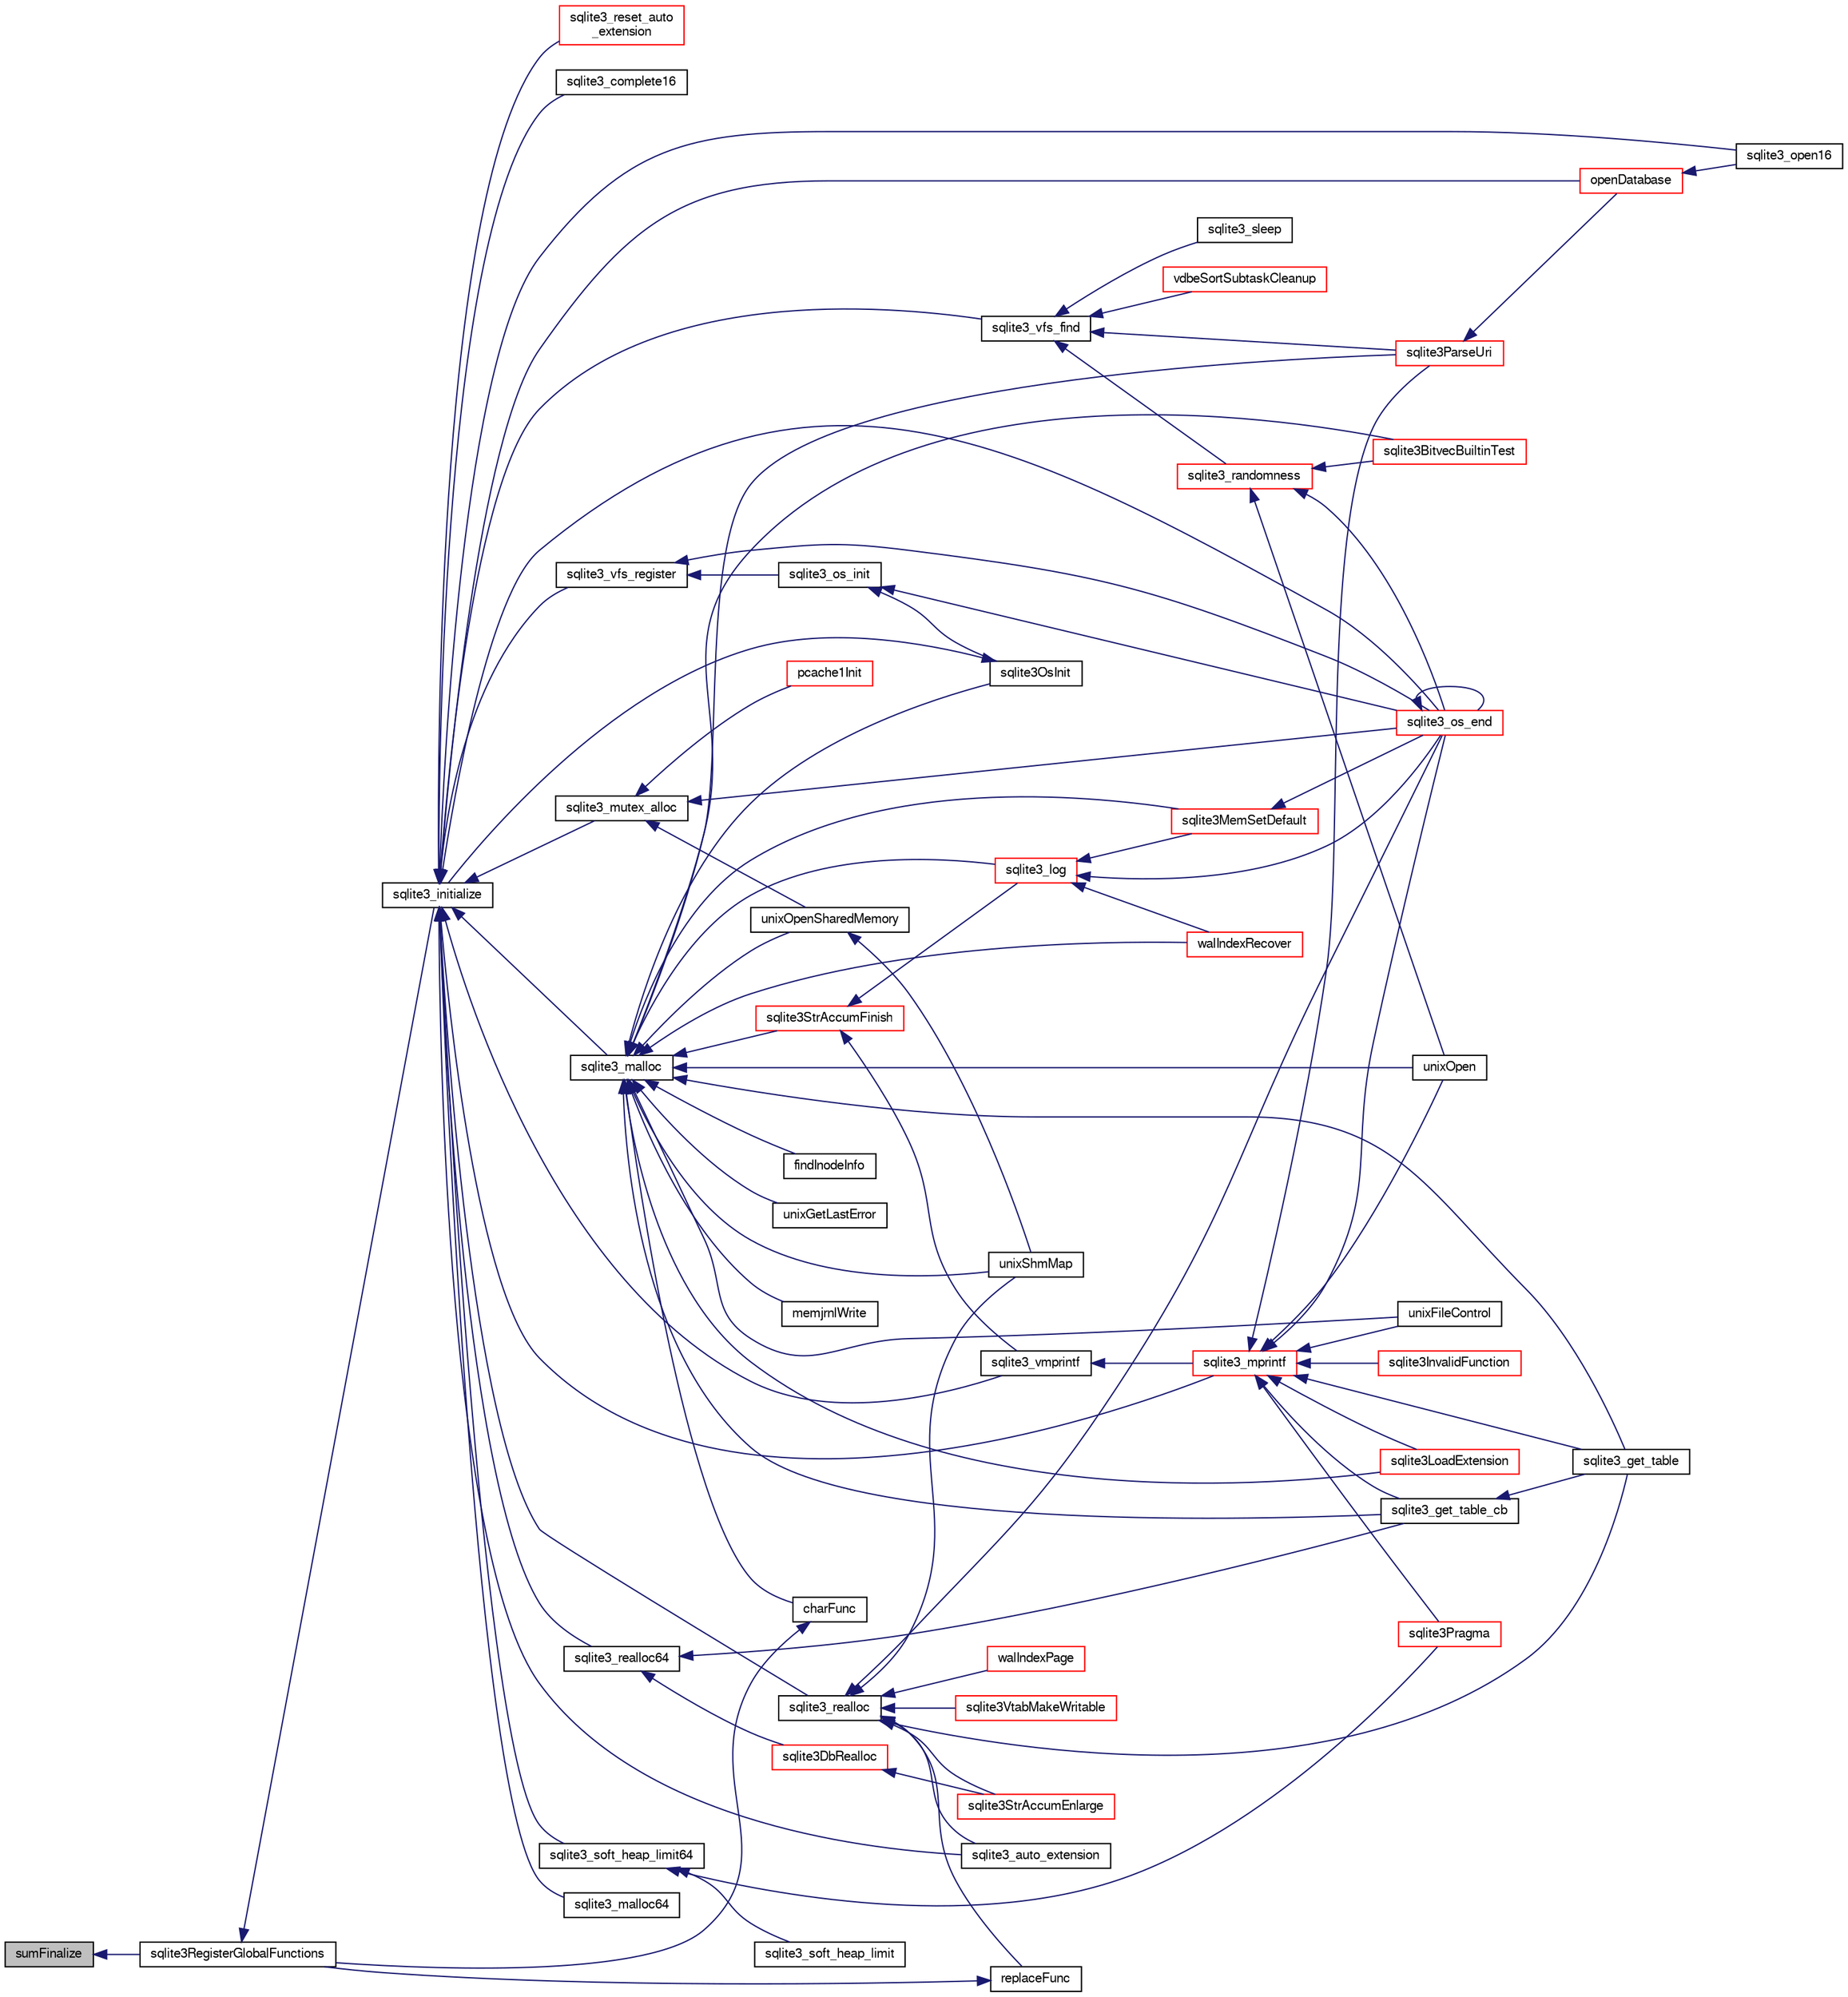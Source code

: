 digraph "sumFinalize"
{
  edge [fontname="FreeSans",fontsize="10",labelfontname="FreeSans",labelfontsize="10"];
  node [fontname="FreeSans",fontsize="10",shape=record];
  rankdir="LR";
  Node834112 [label="sumFinalize",height=0.2,width=0.4,color="black", fillcolor="grey75", style="filled", fontcolor="black"];
  Node834112 -> Node834113 [dir="back",color="midnightblue",fontsize="10",style="solid",fontname="FreeSans"];
  Node834113 [label="sqlite3RegisterGlobalFunctions",height=0.2,width=0.4,color="black", fillcolor="white", style="filled",URL="$sqlite3_8c.html#a9f75bd111010f29e1b8d74344473c4ec"];
  Node834113 -> Node834114 [dir="back",color="midnightblue",fontsize="10",style="solid",fontname="FreeSans"];
  Node834114 [label="sqlite3_initialize",height=0.2,width=0.4,color="black", fillcolor="white", style="filled",URL="$sqlite3_8h.html#ab0c0ee2d5d4cf8b28e9572296a8861df"];
  Node834114 -> Node834115 [dir="back",color="midnightblue",fontsize="10",style="solid",fontname="FreeSans"];
  Node834115 [label="sqlite3_vfs_find",height=0.2,width=0.4,color="black", fillcolor="white", style="filled",URL="$sqlite3_8h.html#ac201a26de3dfa1d6deb8069eb8d95627"];
  Node834115 -> Node834116 [dir="back",color="midnightblue",fontsize="10",style="solid",fontname="FreeSans"];
  Node834116 [label="sqlite3_randomness",height=0.2,width=0.4,color="red", fillcolor="white", style="filled",URL="$sqlite3_8h.html#aa452ad88657d4606e137b09c4e9315c7"];
  Node834116 -> Node834120 [dir="back",color="midnightblue",fontsize="10",style="solid",fontname="FreeSans"];
  Node834120 [label="unixOpen",height=0.2,width=0.4,color="black", fillcolor="white", style="filled",URL="$sqlite3_8c.html#a8ed5efc47b6e14f7805cd1bb9b215775"];
  Node834116 -> Node834121 [dir="back",color="midnightblue",fontsize="10",style="solid",fontname="FreeSans"];
  Node834121 [label="sqlite3_os_end",height=0.2,width=0.4,color="red", fillcolor="white", style="filled",URL="$sqlite3_8h.html#a2288c95881ecca13d994e42b6a958906"];
  Node834121 -> Node834121 [dir="back",color="midnightblue",fontsize="10",style="solid",fontname="FreeSans"];
  Node834116 -> Node834123 [dir="back",color="midnightblue",fontsize="10",style="solid",fontname="FreeSans"];
  Node834123 [label="sqlite3BitvecBuiltinTest",height=0.2,width=0.4,color="red", fillcolor="white", style="filled",URL="$sqlite3_8c.html#a9b4e3e921ce1ede6f10a9106c034ff9b"];
  Node834115 -> Node834519 [dir="back",color="midnightblue",fontsize="10",style="solid",fontname="FreeSans"];
  Node834519 [label="vdbeSortSubtaskCleanup",height=0.2,width=0.4,color="red", fillcolor="white", style="filled",URL="$sqlite3_8c.html#abc8ce4c3ef58cc10f5b27642aab32b30"];
  Node834115 -> Node834522 [dir="back",color="midnightblue",fontsize="10",style="solid",fontname="FreeSans"];
  Node834522 [label="sqlite3ParseUri",height=0.2,width=0.4,color="red", fillcolor="white", style="filled",URL="$sqlite3_8c.html#aaa912f29a67460d8b2186c97056e8767"];
  Node834522 -> Node834365 [dir="back",color="midnightblue",fontsize="10",style="solid",fontname="FreeSans"];
  Node834365 [label="openDatabase",height=0.2,width=0.4,color="red", fillcolor="white", style="filled",URL="$sqlite3_8c.html#a6a9c3bc3a64234e863413f41db473758"];
  Node834365 -> Node834368 [dir="back",color="midnightblue",fontsize="10",style="solid",fontname="FreeSans"];
  Node834368 [label="sqlite3_open16",height=0.2,width=0.4,color="black", fillcolor="white", style="filled",URL="$sqlite3_8h.html#adbc401bb96713f32e553db32f6f3ca33"];
  Node834115 -> Node834523 [dir="back",color="midnightblue",fontsize="10",style="solid",fontname="FreeSans"];
  Node834523 [label="sqlite3_sleep",height=0.2,width=0.4,color="black", fillcolor="white", style="filled",URL="$sqlite3_8h.html#ad0c133ddbbecb6433f3c6ebef8966efa"];
  Node834114 -> Node834524 [dir="back",color="midnightblue",fontsize="10",style="solid",fontname="FreeSans"];
  Node834524 [label="sqlite3_vfs_register",height=0.2,width=0.4,color="black", fillcolor="white", style="filled",URL="$sqlite3_8h.html#a7184b289ccd4c4c7200589137d88c4ae"];
  Node834524 -> Node834525 [dir="back",color="midnightblue",fontsize="10",style="solid",fontname="FreeSans"];
  Node834525 [label="sqlite3_os_init",height=0.2,width=0.4,color="black", fillcolor="white", style="filled",URL="$sqlite3_8h.html#acebc2290d00a32d3afe2361f2979038b"];
  Node834525 -> Node834526 [dir="back",color="midnightblue",fontsize="10",style="solid",fontname="FreeSans"];
  Node834526 [label="sqlite3OsInit",height=0.2,width=0.4,color="black", fillcolor="white", style="filled",URL="$sqlite3_8c.html#afeaa886fe1ca086a30fd278b1d069762"];
  Node834526 -> Node834114 [dir="back",color="midnightblue",fontsize="10",style="solid",fontname="FreeSans"];
  Node834525 -> Node834121 [dir="back",color="midnightblue",fontsize="10",style="solid",fontname="FreeSans"];
  Node834524 -> Node834121 [dir="back",color="midnightblue",fontsize="10",style="solid",fontname="FreeSans"];
  Node834114 -> Node834527 [dir="back",color="midnightblue",fontsize="10",style="solid",fontname="FreeSans"];
  Node834527 [label="sqlite3_mutex_alloc",height=0.2,width=0.4,color="black", fillcolor="white", style="filled",URL="$sqlite3_8h.html#aa3f89418cd18e99596435c958b29b650"];
  Node834527 -> Node834528 [dir="back",color="midnightblue",fontsize="10",style="solid",fontname="FreeSans"];
  Node834528 [label="unixOpenSharedMemory",height=0.2,width=0.4,color="black", fillcolor="white", style="filled",URL="$sqlite3_8c.html#a30775afa2e08ca6ddc7853326afed7c7"];
  Node834528 -> Node834529 [dir="back",color="midnightblue",fontsize="10",style="solid",fontname="FreeSans"];
  Node834529 [label="unixShmMap",height=0.2,width=0.4,color="black", fillcolor="white", style="filled",URL="$sqlite3_8c.html#aeaa77f0ab08a4f4ee5f86e8c9727e974"];
  Node834527 -> Node834121 [dir="back",color="midnightblue",fontsize="10",style="solid",fontname="FreeSans"];
  Node834527 -> Node834530 [dir="back",color="midnightblue",fontsize="10",style="solid",fontname="FreeSans"];
  Node834530 [label="pcache1Init",height=0.2,width=0.4,color="red", fillcolor="white", style="filled",URL="$sqlite3_8c.html#a05e9c1daf3dd812db1d769b69b20e069"];
  Node834114 -> Node834600 [dir="back",color="midnightblue",fontsize="10",style="solid",fontname="FreeSans"];
  Node834600 [label="sqlite3_soft_heap_limit64",height=0.2,width=0.4,color="black", fillcolor="white", style="filled",URL="$sqlite3_8h.html#ab37b3a4d1652e3acb2c43d1252e6b852"];
  Node834600 -> Node834601 [dir="back",color="midnightblue",fontsize="10",style="solid",fontname="FreeSans"];
  Node834601 [label="sqlite3_soft_heap_limit",height=0.2,width=0.4,color="black", fillcolor="white", style="filled",URL="$sqlite3_8h.html#a18c3472581de3072201723e798524fdc"];
  Node834600 -> Node834208 [dir="back",color="midnightblue",fontsize="10",style="solid",fontname="FreeSans"];
  Node834208 [label="sqlite3Pragma",height=0.2,width=0.4,color="red", fillcolor="white", style="filled",URL="$sqlite3_8c.html#a111391370f58f8e6a6eca51fd34d62ed"];
  Node834114 -> Node834602 [dir="back",color="midnightblue",fontsize="10",style="solid",fontname="FreeSans"];
  Node834602 [label="sqlite3_malloc",height=0.2,width=0.4,color="black", fillcolor="white", style="filled",URL="$sqlite3_8h.html#a510e31845345737f17d86ce0b2328356"];
  Node834602 -> Node834526 [dir="back",color="midnightblue",fontsize="10",style="solid",fontname="FreeSans"];
  Node834602 -> Node834598 [dir="back",color="midnightblue",fontsize="10",style="solid",fontname="FreeSans"];
  Node834598 [label="sqlite3MemSetDefault",height=0.2,width=0.4,color="red", fillcolor="white", style="filled",URL="$sqlite3_8c.html#a162fbfd727e92c5f8f72625b5ff62549"];
  Node834598 -> Node834121 [dir="back",color="midnightblue",fontsize="10",style="solid",fontname="FreeSans"];
  Node834602 -> Node834603 [dir="back",color="midnightblue",fontsize="10",style="solid",fontname="FreeSans"];
  Node834603 [label="sqlite3StrAccumFinish",height=0.2,width=0.4,color="red", fillcolor="white", style="filled",URL="$sqlite3_8c.html#adb7f26b10ac1b847db6f000ef4c2e2ba"];
  Node834603 -> Node834677 [dir="back",color="midnightblue",fontsize="10",style="solid",fontname="FreeSans"];
  Node834677 [label="sqlite3_vmprintf",height=0.2,width=0.4,color="black", fillcolor="white", style="filled",URL="$sqlite3_8h.html#ac240de67ddf003828f16a6d9dd3fa3ca"];
  Node834677 -> Node834678 [dir="back",color="midnightblue",fontsize="10",style="solid",fontname="FreeSans"];
  Node834678 [label="sqlite3_mprintf",height=0.2,width=0.4,color="red", fillcolor="white", style="filled",URL="$sqlite3_8h.html#a9533933e57f7ccbb48c32041ce3a8862"];
  Node834678 -> Node834119 [dir="back",color="midnightblue",fontsize="10",style="solid",fontname="FreeSans"];
  Node834119 [label="unixFileControl",height=0.2,width=0.4,color="black", fillcolor="white", style="filled",URL="$sqlite3_8c.html#ad71f213fa385cc58f307cefd953c03ae"];
  Node834678 -> Node834120 [dir="back",color="midnightblue",fontsize="10",style="solid",fontname="FreeSans"];
  Node834678 -> Node834121 [dir="back",color="midnightblue",fontsize="10",style="solid",fontname="FreeSans"];
  Node834678 -> Node834679 [dir="back",color="midnightblue",fontsize="10",style="solid",fontname="FreeSans"];
  Node834679 [label="sqlite3InvalidFunction",height=0.2,width=0.4,color="red", fillcolor="white", style="filled",URL="$sqlite3_8c.html#af6025be1f4733eabe60702a187c97da9"];
  Node834678 -> Node834681 [dir="back",color="midnightblue",fontsize="10",style="solid",fontname="FreeSans"];
  Node834681 [label="sqlite3LoadExtension",height=0.2,width=0.4,color="red", fillcolor="white", style="filled",URL="$sqlite3_8c.html#a3b46232455de4779a67c63b2c9004245"];
  Node834678 -> Node834208 [dir="back",color="midnightblue",fontsize="10",style="solid",fontname="FreeSans"];
  Node834678 -> Node834684 [dir="back",color="midnightblue",fontsize="10",style="solid",fontname="FreeSans"];
  Node834684 [label="sqlite3_get_table_cb",height=0.2,width=0.4,color="black", fillcolor="white", style="filled",URL="$sqlite3_8c.html#a1dbaba1b543953c0dade97357c5866b1"];
  Node834684 -> Node834324 [dir="back",color="midnightblue",fontsize="10",style="solid",fontname="FreeSans"];
  Node834324 [label="sqlite3_get_table",height=0.2,width=0.4,color="black", fillcolor="white", style="filled",URL="$sqlite3_8h.html#a5effeac4e12df57beaa35c5be1f61579"];
  Node834678 -> Node834324 [dir="back",color="midnightblue",fontsize="10",style="solid",fontname="FreeSans"];
  Node834678 -> Node834522 [dir="back",color="midnightblue",fontsize="10",style="solid",fontname="FreeSans"];
  Node834603 -> Node834788 [dir="back",color="midnightblue",fontsize="10",style="solid",fontname="FreeSans"];
  Node834788 [label="sqlite3_log",height=0.2,width=0.4,color="red", fillcolor="white", style="filled",URL="$sqlite3_8h.html#a298c9699bf9c143662c6b1fec4b2dc3b"];
  Node834788 -> Node834598 [dir="back",color="midnightblue",fontsize="10",style="solid",fontname="FreeSans"];
  Node834788 -> Node834121 [dir="back",color="midnightblue",fontsize="10",style="solid",fontname="FreeSans"];
  Node834788 -> Node834716 [dir="back",color="midnightblue",fontsize="10",style="solid",fontname="FreeSans"];
  Node834716 [label="walIndexRecover",height=0.2,width=0.4,color="red", fillcolor="white", style="filled",URL="$sqlite3_8c.html#ab4ee99f3710323acbeb6c495dd18d205"];
  Node834602 -> Node834788 [dir="back",color="midnightblue",fontsize="10",style="solid",fontname="FreeSans"];
  Node834602 -> Node834867 [dir="back",color="midnightblue",fontsize="10",style="solid",fontname="FreeSans"];
  Node834867 [label="findInodeInfo",height=0.2,width=0.4,color="black", fillcolor="white", style="filled",URL="$sqlite3_8c.html#ac92c39062e69a79c4a62dfd55242c782"];
  Node834602 -> Node834119 [dir="back",color="midnightblue",fontsize="10",style="solid",fontname="FreeSans"];
  Node834602 -> Node834528 [dir="back",color="midnightblue",fontsize="10",style="solid",fontname="FreeSans"];
  Node834602 -> Node834529 [dir="back",color="midnightblue",fontsize="10",style="solid",fontname="FreeSans"];
  Node834602 -> Node834120 [dir="back",color="midnightblue",fontsize="10",style="solid",fontname="FreeSans"];
  Node834602 -> Node834699 [dir="back",color="midnightblue",fontsize="10",style="solid",fontname="FreeSans"];
  Node834699 [label="unixGetLastError",height=0.2,width=0.4,color="black", fillcolor="white", style="filled",URL="$sqlite3_8c.html#aed1e42f49d74b419c3c85b559dd61240"];
  Node834602 -> Node834123 [dir="back",color="midnightblue",fontsize="10",style="solid",fontname="FreeSans"];
  Node834602 -> Node834716 [dir="back",color="midnightblue",fontsize="10",style="solid",fontname="FreeSans"];
  Node834602 -> Node834868 [dir="back",color="midnightblue",fontsize="10",style="solid",fontname="FreeSans"];
  Node834868 [label="memjrnlWrite",height=0.2,width=0.4,color="black", fillcolor="white", style="filled",URL="$sqlite3_8c.html#af8bd7d5d7eafce5542f8de300a120c47"];
  Node834602 -> Node834869 [dir="back",color="midnightblue",fontsize="10",style="solid",fontname="FreeSans"];
  Node834869 [label="charFunc",height=0.2,width=0.4,color="black", fillcolor="white", style="filled",URL="$sqlite3_8c.html#ab9b72ce47fcea3c3b92e816435a0fd91"];
  Node834869 -> Node834113 [dir="back",color="midnightblue",fontsize="10",style="solid",fontname="FreeSans"];
  Node834602 -> Node834681 [dir="back",color="midnightblue",fontsize="10",style="solid",fontname="FreeSans"];
  Node834602 -> Node834684 [dir="back",color="midnightblue",fontsize="10",style="solid",fontname="FreeSans"];
  Node834602 -> Node834324 [dir="back",color="midnightblue",fontsize="10",style="solid",fontname="FreeSans"];
  Node834602 -> Node834522 [dir="back",color="midnightblue",fontsize="10",style="solid",fontname="FreeSans"];
  Node834114 -> Node834870 [dir="back",color="midnightblue",fontsize="10",style="solid",fontname="FreeSans"];
  Node834870 [label="sqlite3_malloc64",height=0.2,width=0.4,color="black", fillcolor="white", style="filled",URL="$sqlite3_8h.html#a12b7ee85e539ea28c130c5c75b96a82a"];
  Node834114 -> Node834871 [dir="back",color="midnightblue",fontsize="10",style="solid",fontname="FreeSans"];
  Node834871 [label="sqlite3_realloc",height=0.2,width=0.4,color="black", fillcolor="white", style="filled",URL="$sqlite3_8h.html#a627f0eeface58024ef47403d8cc76b35"];
  Node834871 -> Node834872 [dir="back",color="midnightblue",fontsize="10",style="solid",fontname="FreeSans"];
  Node834872 [label="sqlite3StrAccumEnlarge",height=0.2,width=0.4,color="red", fillcolor="white", style="filled",URL="$sqlite3_8c.html#a38976500a97c69d65086eeccca82dd96"];
  Node834871 -> Node834529 [dir="back",color="midnightblue",fontsize="10",style="solid",fontname="FreeSans"];
  Node834871 -> Node834121 [dir="back",color="midnightblue",fontsize="10",style="solid",fontname="FreeSans"];
  Node834871 -> Node834878 [dir="back",color="midnightblue",fontsize="10",style="solid",fontname="FreeSans"];
  Node834878 [label="walIndexPage",height=0.2,width=0.4,color="red", fillcolor="white", style="filled",URL="$sqlite3_8c.html#affd3251fd1aa1218170d421177256e24"];
  Node834871 -> Node834741 [dir="back",color="midnightblue",fontsize="10",style="solid",fontname="FreeSans"];
  Node834741 [label="replaceFunc",height=0.2,width=0.4,color="black", fillcolor="white", style="filled",URL="$sqlite3_8c.html#a752b98a7c55d204c397a4902b49b1ce4"];
  Node834741 -> Node834113 [dir="back",color="midnightblue",fontsize="10",style="solid",fontname="FreeSans"];
  Node834871 -> Node834887 [dir="back",color="midnightblue",fontsize="10",style="solid",fontname="FreeSans"];
  Node834887 [label="sqlite3_auto_extension",height=0.2,width=0.4,color="black", fillcolor="white", style="filled",URL="$sqlite3_8h.html#a85a95b45e94f6bcd52aa39b6acdb36d7"];
  Node834871 -> Node834324 [dir="back",color="midnightblue",fontsize="10",style="solid",fontname="FreeSans"];
  Node834871 -> Node834888 [dir="back",color="midnightblue",fontsize="10",style="solid",fontname="FreeSans"];
  Node834888 [label="sqlite3VtabMakeWritable",height=0.2,width=0.4,color="red", fillcolor="white", style="filled",URL="$sqlite3_8c.html#a58c646608238d2619371c3e8b6bc0d86"];
  Node834114 -> Node834889 [dir="back",color="midnightblue",fontsize="10",style="solid",fontname="FreeSans"];
  Node834889 [label="sqlite3_realloc64",height=0.2,width=0.4,color="black", fillcolor="white", style="filled",URL="$sqlite3_8h.html#afe88c85e9f864a3fd92941cad197245d"];
  Node834889 -> Node834890 [dir="back",color="midnightblue",fontsize="10",style="solid",fontname="FreeSans"];
  Node834890 [label="sqlite3DbRealloc",height=0.2,width=0.4,color="red", fillcolor="white", style="filled",URL="$sqlite3_8c.html#ae028f4902a9d29bcaf310ff289ee87dc"];
  Node834890 -> Node834872 [dir="back",color="midnightblue",fontsize="10",style="solid",fontname="FreeSans"];
  Node834889 -> Node834684 [dir="back",color="midnightblue",fontsize="10",style="solid",fontname="FreeSans"];
  Node834114 -> Node834677 [dir="back",color="midnightblue",fontsize="10",style="solid",fontname="FreeSans"];
  Node834114 -> Node834678 [dir="back",color="midnightblue",fontsize="10",style="solid",fontname="FreeSans"];
  Node834114 -> Node834121 [dir="back",color="midnightblue",fontsize="10",style="solid",fontname="FreeSans"];
  Node834114 -> Node834887 [dir="back",color="midnightblue",fontsize="10",style="solid",fontname="FreeSans"];
  Node834114 -> Node834988 [dir="back",color="midnightblue",fontsize="10",style="solid",fontname="FreeSans"];
  Node834988 [label="sqlite3_reset_auto\l_extension",height=0.2,width=0.4,color="red", fillcolor="white", style="filled",URL="$sqlite3_8h.html#ac33f4064ae6690cada7bdc89e8153ffc"];
  Node834114 -> Node834854 [dir="back",color="midnightblue",fontsize="10",style="solid",fontname="FreeSans"];
  Node834854 [label="sqlite3_complete16",height=0.2,width=0.4,color="black", fillcolor="white", style="filled",URL="$sqlite3_8h.html#a3260341c2ef82787acca48414a1d03a1"];
  Node834114 -> Node834365 [dir="back",color="midnightblue",fontsize="10",style="solid",fontname="FreeSans"];
  Node834114 -> Node834368 [dir="back",color="midnightblue",fontsize="10",style="solid",fontname="FreeSans"];
}
